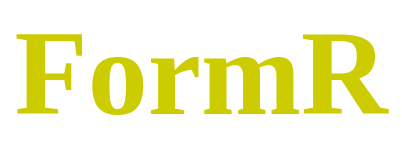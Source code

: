 <mxfile>
    <diagram id="cVLzJ7fc6bBc2KyYqyXt" name="Page-1">
        <mxGraphModel dx="1519" dy="1515" grid="1" gridSize="10" guides="1" tooltips="1" connect="1" arrows="1" fold="1" page="1" pageScale="1" pageWidth="850" pageHeight="1100" math="0" shadow="0">
            <root>
                <mxCell id="0"/>
                <mxCell id="1" parent="0"/>
                <mxCell id="2" value="&lt;font face=&quot;Garamond&quot; size=&quot;1&quot; color=&quot;#cccc00&quot;&gt;&lt;b style=&quot;font-size: 60px&quot;&gt;FormR&lt;/b&gt;&lt;/font&gt;" style="text;html=1;resizable=0;autosize=1;align=center;verticalAlign=middle;points=[];fillColor=none;strokeColor=none;rounded=0;" vertex="1" parent="1">
                    <mxGeometry x="-10" y="-20" width="200" height="30" as="geometry"/>
                </mxCell>
            </root>
        </mxGraphModel>
    </diagram>
</mxfile>